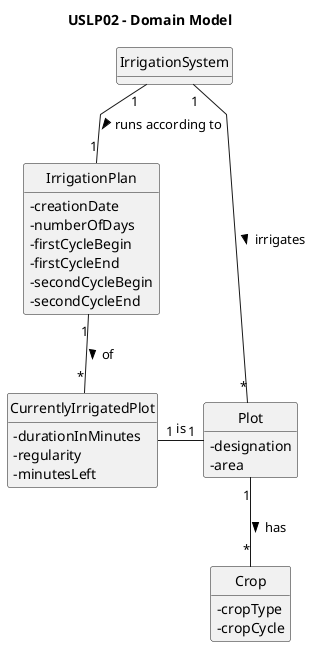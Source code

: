 @startuml

skinparam monochrome true
skinparam packageStyle rectangle
skinparam shadowing false
skinparam classAttributeIconSize 0
skinparam linetype polyline

hide circle
hide methods

title USLP02 - Domain Model

class IrrigationSystem {
}

class IrrigationPlan {
    - creationDate
    - numberOfDays
    - firstCycleBegin
    - firstCycleEnd
    - secondCycleBegin
    - secondCycleEnd
}

class Plot {
    - designation
    - area
}

class Crop {
    - cropType
    - cropCycle
}

class CurrentlyIrrigatedPlot {
    - durationInMinutes
    - regularity
    - minutesLeft
}

IrrigationSystem "1" -- "1" IrrigationPlan : runs according to >
IrrigationSystem "1" -- "*" Plot : irrigates >
IrrigationPlan "1" -- "*" CurrentlyIrrigatedPlot : of >
CurrentlyIrrigatedPlot "1" - "1" Plot : is
Plot "1" -- "*" Crop : has >

@enduml